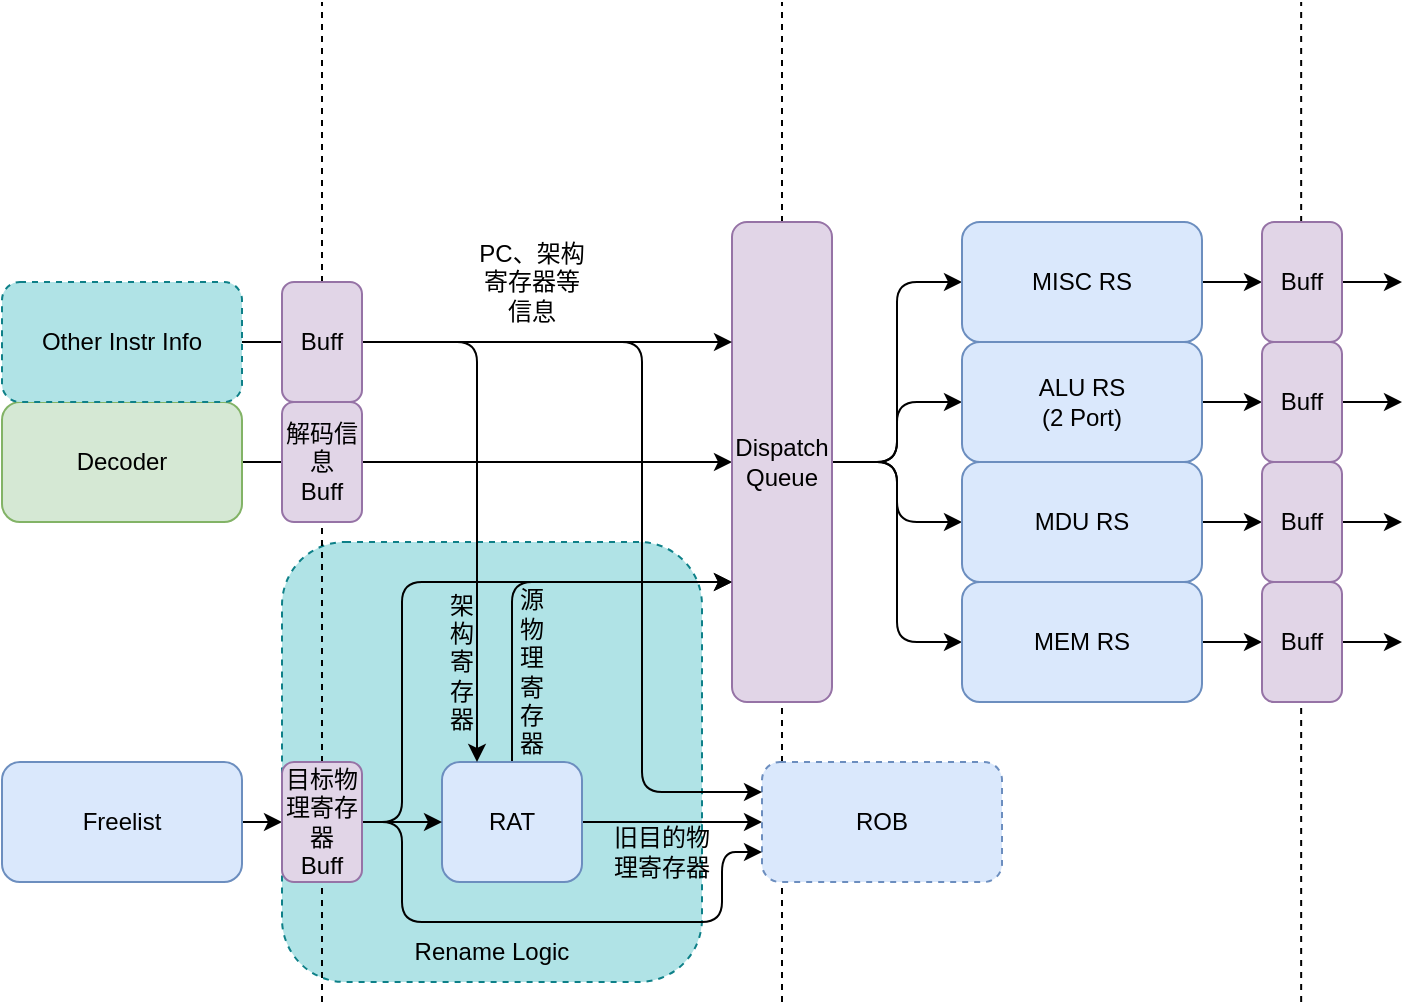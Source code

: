<mxfile version="24.1.0" type="device">
  <diagram name="第 1 页" id="BMR-BjnyU6m_Tff8ZNht">
    <mxGraphModel dx="1302" dy="764" grid="1" gridSize="10" guides="1" tooltips="1" connect="1" arrows="1" fold="1" page="1" pageScale="1" pageWidth="827" pageHeight="1169" math="0" shadow="0">
      <root>
        <mxCell id="0" />
        <mxCell id="1" parent="0" />
        <mxCell id="3cczhIDmclvhvLevmeSk-57" value="" style="rounded=1;whiteSpace=wrap;html=1;fillColor=#b0e3e6;strokeColor=#0e8088;dashed=1;" parent="1" vertex="1">
          <mxGeometry x="180" y="370" width="210" height="220" as="geometry" />
        </mxCell>
        <mxCell id="3cczhIDmclvhvLevmeSk-1" value="" style="endArrow=none;dashed=1;html=1;rounded=1;" parent="1" edge="1">
          <mxGeometry width="50" height="50" relative="1" as="geometry">
            <mxPoint x="200" y="600" as="sourcePoint" />
            <mxPoint x="200" y="100" as="targetPoint" />
          </mxGeometry>
        </mxCell>
        <mxCell id="3cczhIDmclvhvLevmeSk-15" style="edgeStyle=orthogonalEdgeStyle;rounded=1;orthogonalLoop=1;jettySize=auto;html=1;exitX=1;exitY=0.5;exitDx=0;exitDy=0;" parent="1" source="3cczhIDmclvhvLevmeSk-2" target="3cczhIDmclvhvLevmeSk-10" edge="1">
          <mxGeometry relative="1" as="geometry" />
        </mxCell>
        <mxCell id="3cczhIDmclvhvLevmeSk-2" value="Decoder" style="rounded=1;whiteSpace=wrap;html=1;fillColor=#d5e8d4;strokeColor=#82b366;" parent="1" vertex="1">
          <mxGeometry x="40" y="300" width="120" height="60" as="geometry" />
        </mxCell>
        <mxCell id="3cczhIDmclvhvLevmeSk-20" style="edgeStyle=orthogonalEdgeStyle;rounded=1;orthogonalLoop=1;jettySize=auto;html=1;exitX=1;exitY=0.5;exitDx=0;exitDy=0;entryX=0;entryY=0.5;entryDx=0;entryDy=0;" parent="1" source="3cczhIDmclvhvLevmeSk-5" target="3cczhIDmclvhvLevmeSk-19" edge="1">
          <mxGeometry relative="1" as="geometry" />
        </mxCell>
        <mxCell id="3cczhIDmclvhvLevmeSk-5" value="Freelist" style="rounded=1;whiteSpace=wrap;html=1;fillColor=#dae8fc;strokeColor=#6c8ebf;" parent="1" vertex="1">
          <mxGeometry x="40" y="480" width="120" height="60" as="geometry" />
        </mxCell>
        <mxCell id="3cczhIDmclvhvLevmeSk-13" style="edgeStyle=orthogonalEdgeStyle;rounded=1;orthogonalLoop=1;jettySize=auto;html=1;exitX=1;exitY=0.5;exitDx=0;exitDy=0;entryX=0;entryY=0.5;entryDx=0;entryDy=0;" parent="1" source="3cczhIDmclvhvLevmeSk-6" target="3cczhIDmclvhvLevmeSk-11" edge="1">
          <mxGeometry relative="1" as="geometry" />
        </mxCell>
        <mxCell id="3cczhIDmclvhvLevmeSk-55" style="edgeStyle=orthogonalEdgeStyle;rounded=1;orthogonalLoop=1;jettySize=auto;html=1;exitX=0.5;exitY=0;exitDx=0;exitDy=0;entryX=0;entryY=0.75;entryDx=0;entryDy=0;" parent="1" source="3cczhIDmclvhvLevmeSk-6" target="3cczhIDmclvhvLevmeSk-10" edge="1">
          <mxGeometry relative="1" as="geometry" />
        </mxCell>
        <mxCell id="3cczhIDmclvhvLevmeSk-6" value="RAT" style="rounded=1;whiteSpace=wrap;html=1;fillColor=#dae8fc;strokeColor=#6c8ebf;" parent="1" vertex="1">
          <mxGeometry x="260" y="480" width="70" height="60" as="geometry" />
        </mxCell>
        <mxCell id="3cczhIDmclvhvLevmeSk-9" value="" style="endArrow=none;dashed=1;html=1;rounded=1;" parent="1" edge="1">
          <mxGeometry width="50" height="50" relative="1" as="geometry">
            <mxPoint x="430" y="600" as="sourcePoint" />
            <mxPoint x="430" y="100" as="targetPoint" />
          </mxGeometry>
        </mxCell>
        <mxCell id="3cczhIDmclvhvLevmeSk-36" style="edgeStyle=orthogonalEdgeStyle;rounded=1;orthogonalLoop=1;jettySize=auto;html=1;exitX=1;exitY=0.5;exitDx=0;exitDy=0;entryX=0;entryY=0.5;entryDx=0;entryDy=0;" parent="1" source="3cczhIDmclvhvLevmeSk-10" target="3cczhIDmclvhvLevmeSk-32" edge="1">
          <mxGeometry relative="1" as="geometry" />
        </mxCell>
        <mxCell id="3cczhIDmclvhvLevmeSk-37" style="edgeStyle=orthogonalEdgeStyle;rounded=1;orthogonalLoop=1;jettySize=auto;html=1;exitX=1;exitY=0.5;exitDx=0;exitDy=0;entryX=0;entryY=0.5;entryDx=0;entryDy=0;" parent="1" source="3cczhIDmclvhvLevmeSk-10" target="3cczhIDmclvhvLevmeSk-33" edge="1">
          <mxGeometry relative="1" as="geometry" />
        </mxCell>
        <mxCell id="3cczhIDmclvhvLevmeSk-38" style="edgeStyle=orthogonalEdgeStyle;rounded=1;orthogonalLoop=1;jettySize=auto;html=1;exitX=1;exitY=0.5;exitDx=0;exitDy=0;entryX=0;entryY=0.5;entryDx=0;entryDy=0;" parent="1" source="3cczhIDmclvhvLevmeSk-10" target="3cczhIDmclvhvLevmeSk-34" edge="1">
          <mxGeometry relative="1" as="geometry" />
        </mxCell>
        <mxCell id="3cczhIDmclvhvLevmeSk-39" style="edgeStyle=orthogonalEdgeStyle;rounded=1;orthogonalLoop=1;jettySize=auto;html=1;exitX=1;exitY=0.5;exitDx=0;exitDy=0;entryX=0;entryY=0.5;entryDx=0;entryDy=0;" parent="1" source="3cczhIDmclvhvLevmeSk-10" target="3cczhIDmclvhvLevmeSk-35" edge="1">
          <mxGeometry relative="1" as="geometry" />
        </mxCell>
        <mxCell id="3cczhIDmclvhvLevmeSk-10" value="Dispatch&lt;div&gt;Queue&lt;/div&gt;" style="rounded=1;whiteSpace=wrap;html=1;fillColor=#e1d5e7;strokeColor=#9673a6;" parent="1" vertex="1">
          <mxGeometry x="405" y="210" width="50" height="240" as="geometry" />
        </mxCell>
        <mxCell id="3cczhIDmclvhvLevmeSk-11" value="ROB" style="rounded=1;whiteSpace=wrap;html=1;dashed=1;fillColor=#dae8fc;strokeColor=#6c8ebf;" parent="1" vertex="1">
          <mxGeometry x="420" y="480" width="120" height="60" as="geometry" />
        </mxCell>
        <mxCell id="3cczhIDmclvhvLevmeSk-18" style="edgeStyle=orthogonalEdgeStyle;rounded=1;orthogonalLoop=1;jettySize=auto;html=1;exitX=1;exitY=0.5;exitDx=0;exitDy=0;entryX=0;entryY=0.25;entryDx=0;entryDy=0;" parent="1" source="3cczhIDmclvhvLevmeSk-17" target="3cczhIDmclvhvLevmeSk-10" edge="1">
          <mxGeometry relative="1" as="geometry">
            <Array as="points">
              <mxPoint x="160" y="270" />
            </Array>
          </mxGeometry>
        </mxCell>
        <mxCell id="3cczhIDmclvhvLevmeSk-17" value="Other Instr Info" style="text;html=1;align=center;verticalAlign=middle;whiteSpace=wrap;rounded=1;strokeColor=#0e8088;dashed=1;fillColor=#b0e3e6;" parent="1" vertex="1">
          <mxGeometry x="40" y="240" width="120" height="60" as="geometry" />
        </mxCell>
        <mxCell id="3cczhIDmclvhvLevmeSk-21" style="edgeStyle=orthogonalEdgeStyle;rounded=1;orthogonalLoop=1;jettySize=auto;html=1;exitX=1;exitY=0.5;exitDx=0;exitDy=0;entryX=0;entryY=0.5;entryDx=0;entryDy=0;" parent="1" source="3cczhIDmclvhvLevmeSk-19" target="3cczhIDmclvhvLevmeSk-6" edge="1">
          <mxGeometry relative="1" as="geometry" />
        </mxCell>
        <mxCell id="3cczhIDmclvhvLevmeSk-23" style="edgeStyle=orthogonalEdgeStyle;rounded=1;orthogonalLoop=1;jettySize=auto;html=1;exitX=1;exitY=0.5;exitDx=0;exitDy=0;entryX=0;entryY=0.75;entryDx=0;entryDy=0;" parent="1" source="3cczhIDmclvhvLevmeSk-19" target="3cczhIDmclvhvLevmeSk-10" edge="1">
          <mxGeometry relative="1" as="geometry">
            <Array as="points">
              <mxPoint x="240" y="510" />
              <mxPoint x="240" y="390" />
            </Array>
          </mxGeometry>
        </mxCell>
        <mxCell id="P6B11FkhsG-noAzBz-E3-16" style="edgeStyle=orthogonalEdgeStyle;rounded=1;orthogonalLoop=1;jettySize=auto;html=1;exitX=1;exitY=0.5;exitDx=0;exitDy=0;entryX=0;entryY=0.75;entryDx=0;entryDy=0;" edge="1" parent="1" source="3cczhIDmclvhvLevmeSk-19" target="3cczhIDmclvhvLevmeSk-11">
          <mxGeometry relative="1" as="geometry">
            <Array as="points">
              <mxPoint x="240" y="510" />
              <mxPoint x="240" y="560" />
              <mxPoint x="400" y="560" />
              <mxPoint x="400" y="525" />
            </Array>
          </mxGeometry>
        </mxCell>
        <mxCell id="3cczhIDmclvhvLevmeSk-19" value="目标物理寄存器&lt;br&gt;&lt;div&gt;Buff&lt;/div&gt;" style="rounded=1;whiteSpace=wrap;html=1;fillColor=#e1d5e7;strokeColor=#9673a6;" parent="1" vertex="1">
          <mxGeometry x="180" y="480" width="40" height="60" as="geometry" />
        </mxCell>
        <mxCell id="3cczhIDmclvhvLevmeSk-45" style="edgeStyle=orthogonalEdgeStyle;rounded=1;orthogonalLoop=1;jettySize=auto;html=1;exitX=1;exitY=0.5;exitDx=0;exitDy=0;entryX=0;entryY=0.5;entryDx=0;entryDy=0;" parent="1" source="3cczhIDmclvhvLevmeSk-32" target="3cczhIDmclvhvLevmeSk-41" edge="1">
          <mxGeometry relative="1" as="geometry" />
        </mxCell>
        <mxCell id="3cczhIDmclvhvLevmeSk-32" value="MISC RS" style="rounded=1;whiteSpace=wrap;html=1;fillColor=#dae8fc;strokeColor=#6c8ebf;" parent="1" vertex="1">
          <mxGeometry x="520" y="210" width="120" height="60" as="geometry" />
        </mxCell>
        <mxCell id="3cczhIDmclvhvLevmeSk-46" style="edgeStyle=orthogonalEdgeStyle;rounded=1;orthogonalLoop=1;jettySize=auto;html=1;exitX=1;exitY=0.5;exitDx=0;exitDy=0;entryX=0;entryY=0.5;entryDx=0;entryDy=0;" parent="1" source="3cczhIDmclvhvLevmeSk-33" target="3cczhIDmclvhvLevmeSk-42" edge="1">
          <mxGeometry relative="1" as="geometry" />
        </mxCell>
        <mxCell id="3cczhIDmclvhvLevmeSk-33" value="ALU RS&lt;div&gt;(2 Port)&lt;/div&gt;" style="rounded=1;whiteSpace=wrap;html=1;fillColor=#dae8fc;strokeColor=#6c8ebf;" parent="1" vertex="1">
          <mxGeometry x="520" y="270" width="120" height="60" as="geometry" />
        </mxCell>
        <mxCell id="3cczhIDmclvhvLevmeSk-47" style="edgeStyle=orthogonalEdgeStyle;rounded=1;orthogonalLoop=1;jettySize=auto;html=1;exitX=1;exitY=0.5;exitDx=0;exitDy=0;entryX=0;entryY=0.5;entryDx=0;entryDy=0;" parent="1" source="3cczhIDmclvhvLevmeSk-34" target="3cczhIDmclvhvLevmeSk-43" edge="1">
          <mxGeometry relative="1" as="geometry" />
        </mxCell>
        <mxCell id="3cczhIDmclvhvLevmeSk-34" value="MDU&amp;nbsp;RS" style="rounded=1;whiteSpace=wrap;html=1;fillColor=#dae8fc;strokeColor=#6c8ebf;" parent="1" vertex="1">
          <mxGeometry x="520" y="330" width="120" height="60" as="geometry" />
        </mxCell>
        <mxCell id="3cczhIDmclvhvLevmeSk-48" style="edgeStyle=orthogonalEdgeStyle;rounded=1;orthogonalLoop=1;jettySize=auto;html=1;exitX=1;exitY=0.5;exitDx=0;exitDy=0;entryX=0;entryY=0.5;entryDx=0;entryDy=0;" parent="1" source="3cczhIDmclvhvLevmeSk-35" target="3cczhIDmclvhvLevmeSk-44" edge="1">
          <mxGeometry relative="1" as="geometry" />
        </mxCell>
        <mxCell id="3cczhIDmclvhvLevmeSk-35" value="MEM RS" style="rounded=1;whiteSpace=wrap;html=1;fillColor=#dae8fc;strokeColor=#6c8ebf;" parent="1" vertex="1">
          <mxGeometry x="520" y="390" width="120" height="60" as="geometry" />
        </mxCell>
        <mxCell id="3cczhIDmclvhvLevmeSk-40" value="" style="endArrow=none;dashed=1;html=1;rounded=1;" parent="1" edge="1">
          <mxGeometry width="50" height="50" relative="1" as="geometry">
            <mxPoint x="689.58" y="600" as="sourcePoint" />
            <mxPoint x="689.58" y="100" as="targetPoint" />
          </mxGeometry>
        </mxCell>
        <mxCell id="3cczhIDmclvhvLevmeSk-49" style="edgeStyle=orthogonalEdgeStyle;rounded=1;orthogonalLoop=1;jettySize=auto;html=1;exitX=1;exitY=0.5;exitDx=0;exitDy=0;" parent="1" source="3cczhIDmclvhvLevmeSk-41" edge="1">
          <mxGeometry relative="1" as="geometry">
            <mxPoint x="740" y="240" as="targetPoint" />
          </mxGeometry>
        </mxCell>
        <mxCell id="3cczhIDmclvhvLevmeSk-41" value="Buff" style="rounded=1;whiteSpace=wrap;html=1;fillColor=#e1d5e7;strokeColor=#9673a6;" parent="1" vertex="1">
          <mxGeometry x="670" y="210" width="40" height="60" as="geometry" />
        </mxCell>
        <mxCell id="3cczhIDmclvhvLevmeSk-50" style="edgeStyle=orthogonalEdgeStyle;rounded=1;orthogonalLoop=1;jettySize=auto;html=1;exitX=1;exitY=0.5;exitDx=0;exitDy=0;" parent="1" source="3cczhIDmclvhvLevmeSk-42" edge="1">
          <mxGeometry relative="1" as="geometry">
            <mxPoint x="740" y="300" as="targetPoint" />
          </mxGeometry>
        </mxCell>
        <mxCell id="3cczhIDmclvhvLevmeSk-42" value="Buff" style="rounded=1;whiteSpace=wrap;html=1;fillColor=#e1d5e7;strokeColor=#9673a6;" parent="1" vertex="1">
          <mxGeometry x="670" y="270" width="40" height="60" as="geometry" />
        </mxCell>
        <mxCell id="3cczhIDmclvhvLevmeSk-51" style="edgeStyle=orthogonalEdgeStyle;rounded=1;orthogonalLoop=1;jettySize=auto;html=1;exitX=1;exitY=0.5;exitDx=0;exitDy=0;" parent="1" source="3cczhIDmclvhvLevmeSk-43" edge="1">
          <mxGeometry relative="1" as="geometry">
            <mxPoint x="740" y="360" as="targetPoint" />
          </mxGeometry>
        </mxCell>
        <mxCell id="3cczhIDmclvhvLevmeSk-43" value="Buff" style="rounded=1;whiteSpace=wrap;html=1;fillColor=#e1d5e7;strokeColor=#9673a6;" parent="1" vertex="1">
          <mxGeometry x="670" y="330" width="40" height="60" as="geometry" />
        </mxCell>
        <mxCell id="3cczhIDmclvhvLevmeSk-52" style="edgeStyle=orthogonalEdgeStyle;rounded=1;orthogonalLoop=1;jettySize=auto;html=1;exitX=1;exitY=0.5;exitDx=0;exitDy=0;" parent="1" source="3cczhIDmclvhvLevmeSk-44" edge="1">
          <mxGeometry relative="1" as="geometry">
            <mxPoint x="740" y="420" as="targetPoint" />
          </mxGeometry>
        </mxCell>
        <mxCell id="3cczhIDmclvhvLevmeSk-44" value="Buff" style="rounded=1;whiteSpace=wrap;html=1;fillColor=#e1d5e7;strokeColor=#9673a6;" parent="1" vertex="1">
          <mxGeometry x="670" y="390" width="40" height="60" as="geometry" />
        </mxCell>
        <mxCell id="3cczhIDmclvhvLevmeSk-58" value="Rename Logic" style="text;html=1;align=center;verticalAlign=middle;whiteSpace=wrap;rounded=1;" parent="1" vertex="1">
          <mxGeometry x="220" y="560" width="130" height="30" as="geometry" />
        </mxCell>
        <mxCell id="3cczhIDmclvhvLevmeSk-60" value="&lt;div&gt;&lt;span style=&quot;background-color: initial;&quot;&gt;解码信息&lt;/span&gt;&lt;/div&gt;&lt;div&gt;&lt;span style=&quot;background-color: initial;&quot;&gt;Buff&lt;/span&gt;&lt;br&gt;&lt;/div&gt;" style="rounded=1;whiteSpace=wrap;html=1;fillColor=#e1d5e7;strokeColor=#9673a6;" parent="1" vertex="1">
          <mxGeometry x="180" y="300" width="40" height="60" as="geometry" />
        </mxCell>
        <mxCell id="P6B11FkhsG-noAzBz-E3-8" style="edgeStyle=orthogonalEdgeStyle;rounded=1;orthogonalLoop=1;jettySize=auto;html=1;exitX=1;exitY=0.5;exitDx=0;exitDy=0;entryX=0;entryY=0.25;entryDx=0;entryDy=0;" edge="1" parent="1" source="3cczhIDmclvhvLevmeSk-61" target="3cczhIDmclvhvLevmeSk-11">
          <mxGeometry relative="1" as="geometry">
            <Array as="points">
              <mxPoint x="360" y="270" />
              <mxPoint x="360" y="495" />
            </Array>
          </mxGeometry>
        </mxCell>
        <mxCell id="P6B11FkhsG-noAzBz-E3-12" style="edgeStyle=orthogonalEdgeStyle;rounded=1;orthogonalLoop=1;jettySize=auto;html=1;exitX=1;exitY=0.5;exitDx=0;exitDy=0;entryX=0.25;entryY=0;entryDx=0;entryDy=0;" edge="1" parent="1" source="3cczhIDmclvhvLevmeSk-61" target="3cczhIDmclvhvLevmeSk-6">
          <mxGeometry relative="1" as="geometry">
            <mxPoint x="280" y="200" as="targetPoint" />
          </mxGeometry>
        </mxCell>
        <mxCell id="3cczhIDmclvhvLevmeSk-61" value="Buff" style="rounded=1;whiteSpace=wrap;html=1;fillColor=#e1d5e7;strokeColor=#9673a6;" parent="1" vertex="1">
          <mxGeometry x="180" y="240" width="40" height="60" as="geometry" />
        </mxCell>
        <mxCell id="P6B11FkhsG-noAzBz-E3-6" value="&lt;br&gt;&lt;span style=&quot;color: rgb(0, 0, 0); font-family: Helvetica; font-size: 12px; font-style: normal; font-variant-ligatures: normal; font-variant-caps: normal; font-weight: 400; letter-spacing: normal; orphans: 2; text-align: center; text-indent: 0px; text-transform: none; widows: 2; word-spacing: 0px; -webkit-text-stroke-width: 0px; white-space: normal; text-decoration-thickness: initial; text-decoration-style: initial; text-decoration-color: initial; float: none; display: inline !important;&quot;&gt;源物理寄存器&lt;/span&gt;&lt;div&gt;&lt;br/&gt;&lt;/div&gt;" style="text;html=1;align=center;verticalAlign=middle;whiteSpace=wrap;rounded=1;labelBackgroundColor=none;" vertex="1" parent="1">
          <mxGeometry x="300" y="345" width="10" height="180" as="geometry" />
        </mxCell>
        <mxCell id="P6B11FkhsG-noAzBz-E3-9" value="旧目的物理寄存器" style="text;html=1;align=center;verticalAlign=middle;whiteSpace=wrap;rounded=1;" vertex="1" parent="1">
          <mxGeometry x="340" y="510" width="60" height="30" as="geometry" />
        </mxCell>
        <mxCell id="P6B11FkhsG-noAzBz-E3-14" value="架构寄存器" style="text;html=1;align=center;verticalAlign=middle;whiteSpace=wrap;rounded=0;" vertex="1" parent="1">
          <mxGeometry x="270" y="390" height="80" as="geometry" />
        </mxCell>
        <mxCell id="P6B11FkhsG-noAzBz-E3-15" value="PC、架构寄存器等信息" style="text;html=1;align=center;verticalAlign=middle;whiteSpace=wrap;rounded=0;" vertex="1" parent="1">
          <mxGeometry x="275" y="225" width="60" height="30" as="geometry" />
        </mxCell>
      </root>
    </mxGraphModel>
  </diagram>
</mxfile>
